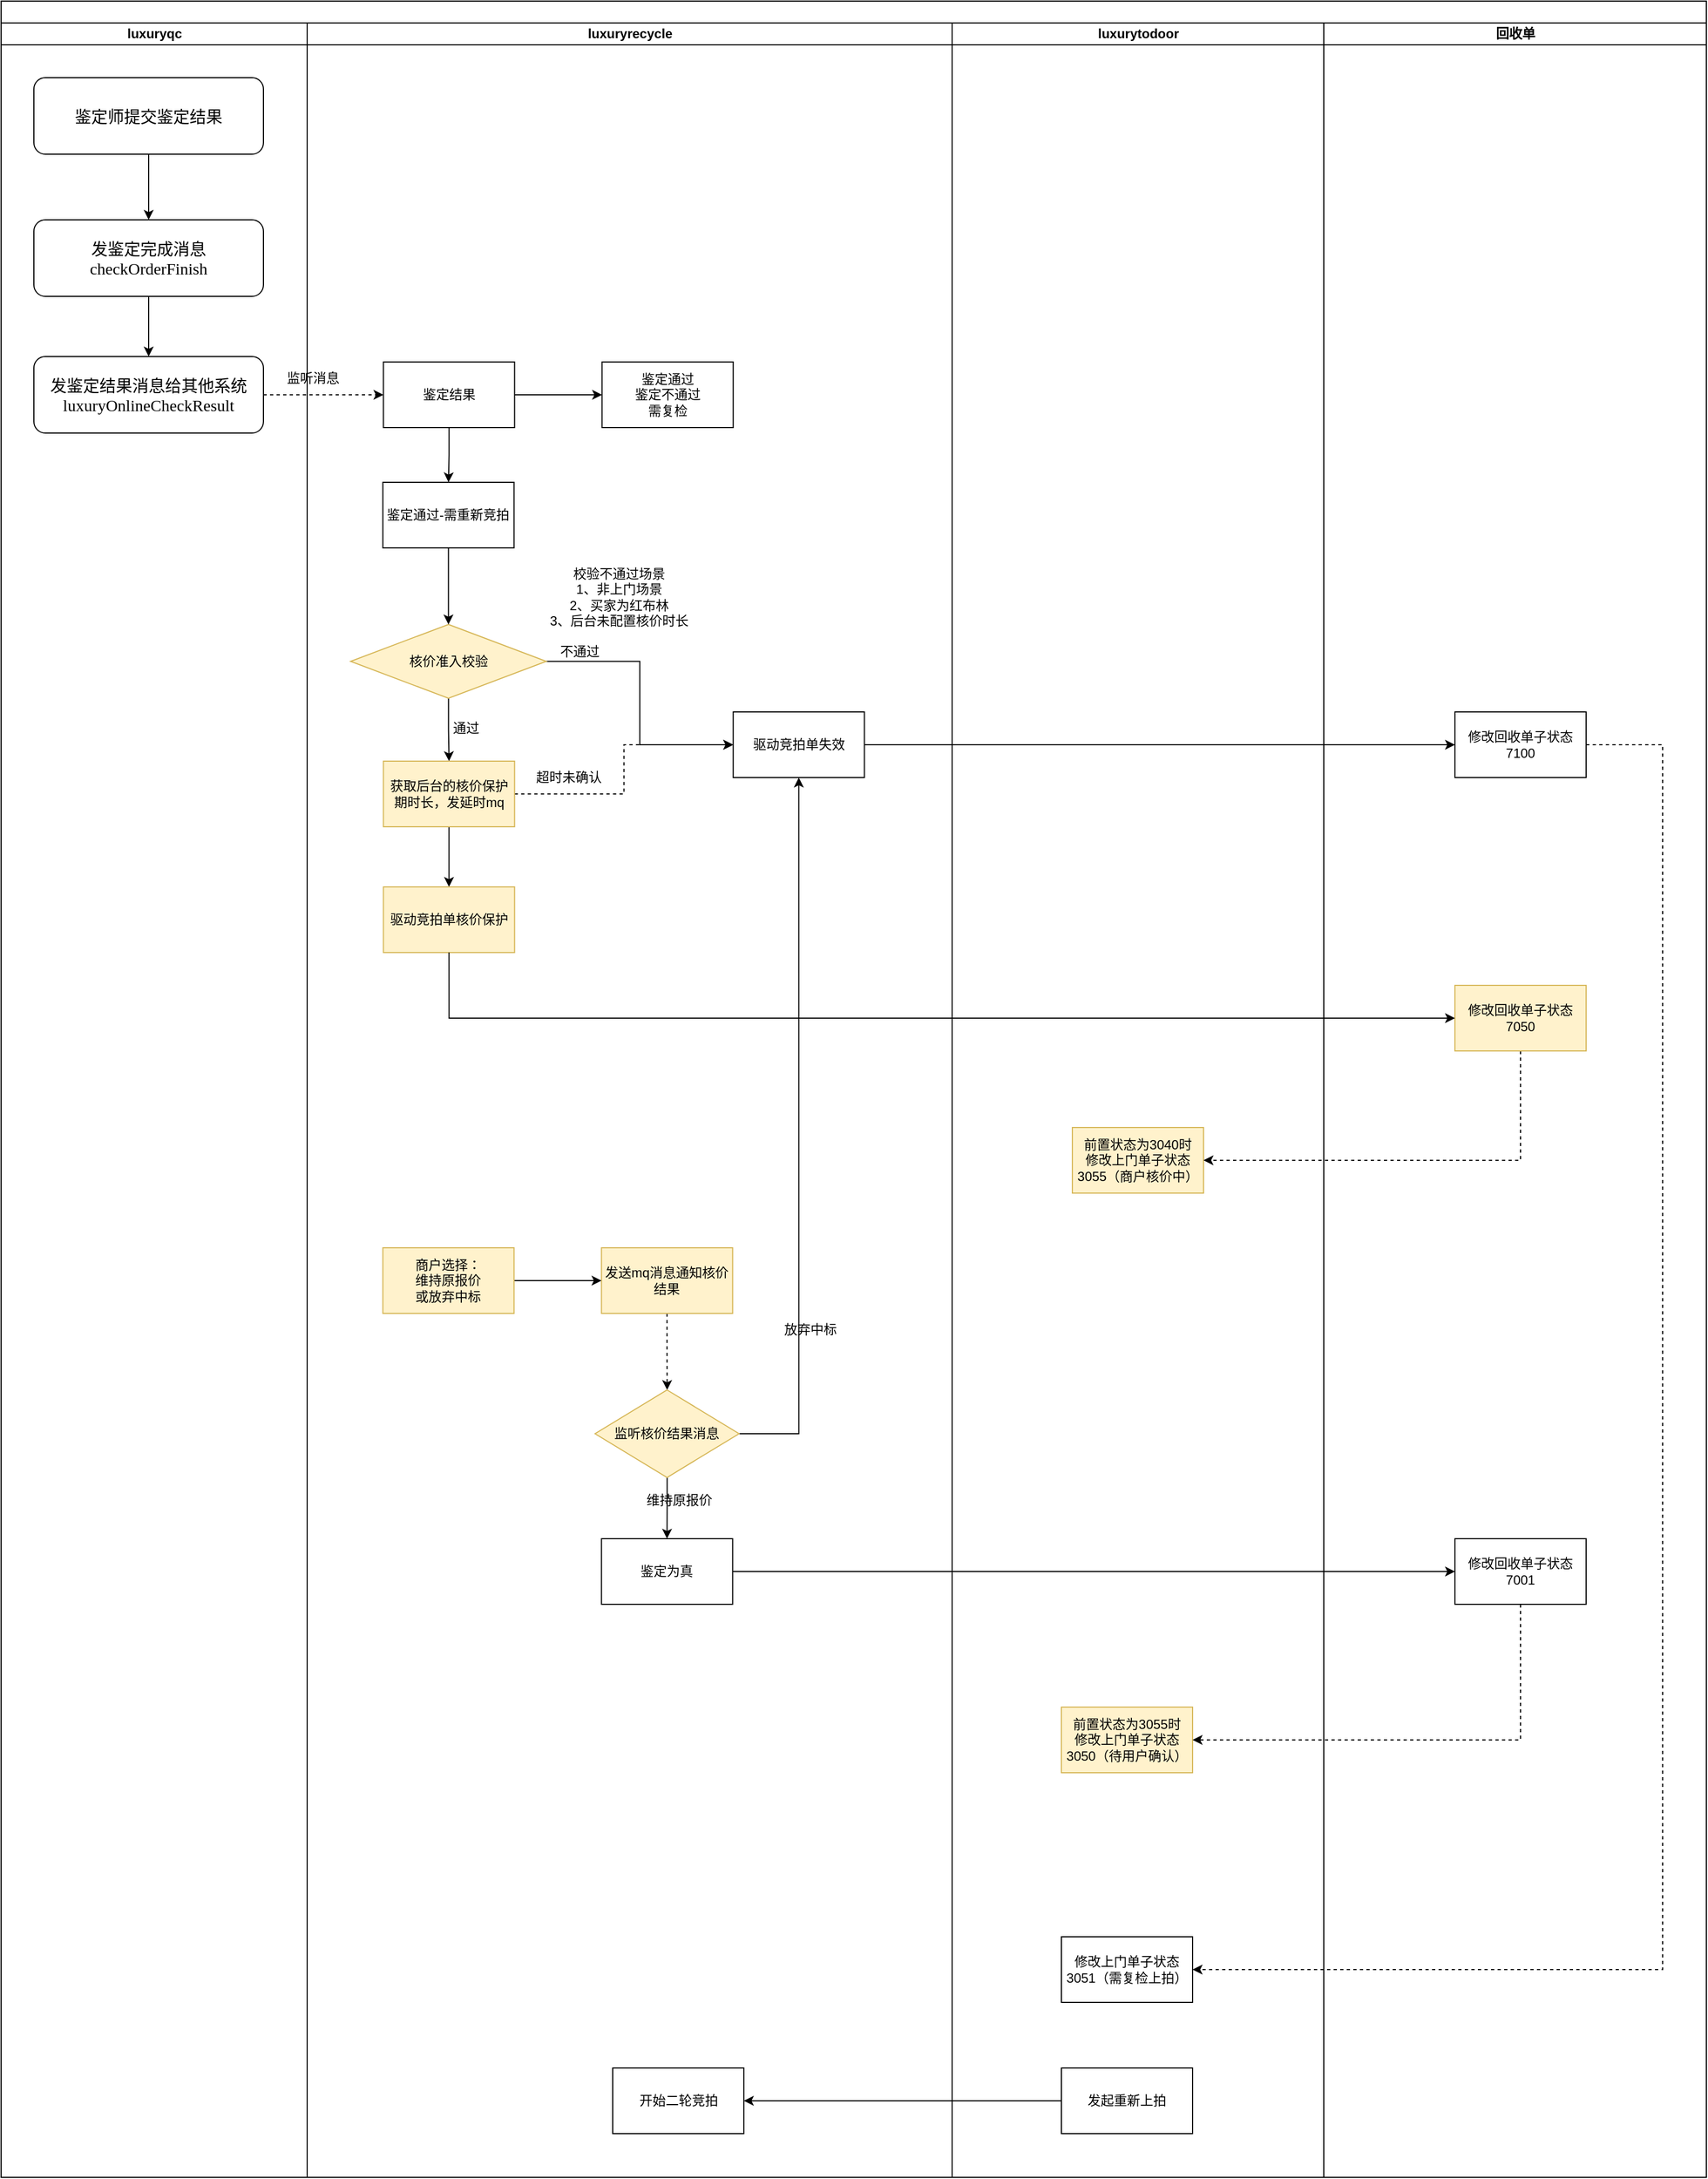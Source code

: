 <mxfile version="28.0.7">
  <diagram name="Page-1" id="74e2e168-ea6b-b213-b513-2b3c1d86103e">
    <mxGraphModel dx="2778" dy="901" grid="1" gridSize="10" guides="1" tooltips="1" connect="1" arrows="1" fold="1" page="1" pageScale="1" pageWidth="1100" pageHeight="850" background="none" math="0" shadow="0">
      <root>
        <mxCell id="0" />
        <mxCell id="1" parent="0" />
        <mxCell id="77e6c97f196da883-1" value="" style="swimlane;html=1;childLayout=stackLayout;startSize=20;rounded=0;shadow=0;labelBackgroundColor=none;strokeWidth=1;fontFamily=Verdana;fontSize=8;align=center;" parent="1" vertex="1">
          <mxGeometry x="-130" y="30" width="1560" height="1990" as="geometry">
            <mxRectangle x="70" y="40" width="50" height="40" as="alternateBounds" />
          </mxGeometry>
        </mxCell>
        <mxCell id="CgRAZQXpNbJPGQv4JTm6-5" value="luxuryqc" style="swimlane;html=1;startSize=20;" parent="77e6c97f196da883-1" vertex="1">
          <mxGeometry y="20" width="280" height="1970" as="geometry" />
        </mxCell>
        <mxCell id="CgRAZQXpNbJPGQv4JTm6-13" value="" style="edgeStyle=orthogonalEdgeStyle;rounded=0;orthogonalLoop=1;jettySize=auto;html=1;" parent="CgRAZQXpNbJPGQv4JTm6-5" source="CgRAZQXpNbJPGQv4JTm6-8" target="CgRAZQXpNbJPGQv4JTm6-12" edge="1">
          <mxGeometry relative="1" as="geometry" />
        </mxCell>
        <mxCell id="CgRAZQXpNbJPGQv4JTm6-8" value="&lt;font style=&quot;font-size: 15px;&quot; face=&quot;Comic Sans MS&quot;&gt;鉴定师提交鉴定结果&lt;/font&gt;" style="rounded=1;whiteSpace=wrap;html=1;shadow=0;labelBackgroundColor=none;strokeWidth=1;fontFamily=Verdana;fontSize=8;align=center;" parent="CgRAZQXpNbJPGQv4JTm6-5" vertex="1">
          <mxGeometry x="30" y="50" width="210" height="70" as="geometry" />
        </mxCell>
        <mxCell id="CgRAZQXpNbJPGQv4JTm6-15" value="" style="edgeStyle=orthogonalEdgeStyle;rounded=0;orthogonalLoop=1;jettySize=auto;html=1;" parent="CgRAZQXpNbJPGQv4JTm6-5" source="CgRAZQXpNbJPGQv4JTm6-12" target="CgRAZQXpNbJPGQv4JTm6-14" edge="1">
          <mxGeometry relative="1" as="geometry" />
        </mxCell>
        <mxCell id="CgRAZQXpNbJPGQv4JTm6-12" value="&lt;font face=&quot;Comic Sans MS&quot;&gt;&lt;span style=&quot;font-size: 15px;&quot;&gt;发鉴定完成消息&lt;/span&gt;&lt;br&gt;&lt;span style=&quot;font-size: 15px;&quot;&gt;checkOrderFinish&lt;/span&gt;&lt;/font&gt;" style="rounded=1;whiteSpace=wrap;html=1;shadow=0;labelBackgroundColor=none;strokeWidth=1;fontFamily=Verdana;fontSize=8;align=center;" parent="CgRAZQXpNbJPGQv4JTm6-5" vertex="1">
          <mxGeometry x="30" y="180" width="210" height="70" as="geometry" />
        </mxCell>
        <mxCell id="CgRAZQXpNbJPGQv4JTm6-14" value="&lt;font face=&quot;Comic Sans MS&quot;&gt;&lt;span style=&quot;font-size: 15px;&quot;&gt;发鉴定结果消息给其他系统&lt;/span&gt;&lt;br&gt;&lt;span style=&quot;font-size: 15px;&quot;&gt;luxuryOnlineCheckResult&lt;/span&gt;&lt;/font&gt;" style="rounded=1;whiteSpace=wrap;html=1;shadow=0;labelBackgroundColor=none;strokeWidth=1;fontFamily=Verdana;fontSize=8;align=center;" parent="CgRAZQXpNbJPGQv4JTm6-5" vertex="1">
          <mxGeometry x="30" y="305" width="210" height="70" as="geometry" />
        </mxCell>
        <mxCell id="CgRAZQXpNbJPGQv4JTm6-4" value="luxuryrecycle" style="swimlane;html=1;startSize=20;" parent="77e6c97f196da883-1" vertex="1">
          <mxGeometry x="280" y="20" width="590" height="1970" as="geometry" />
        </mxCell>
        <mxCell id="CgRAZQXpNbJPGQv4JTm6-19" value="监听消息" style="text;html=1;align=center;verticalAlign=middle;resizable=0;points=[];autosize=1;strokeColor=none;fillColor=none;" parent="CgRAZQXpNbJPGQv4JTm6-4" vertex="1">
          <mxGeometry x="-30" y="310" width="70" height="30" as="geometry" />
        </mxCell>
        <mxCell id="QjMtK4b4pwI7S80n8QTU-23" style="edgeStyle=orthogonalEdgeStyle;rounded=0;orthogonalLoop=1;jettySize=auto;html=1;entryX=0;entryY=0.5;entryDx=0;entryDy=0;dashed=1;exitX=1;exitY=0.5;exitDx=0;exitDy=0;" parent="CgRAZQXpNbJPGQv4JTm6-4" source="-saduOvqw4z9s9LTAYkn-3" target="QjMtK4b4pwI7S80n8QTU-16" edge="1">
          <mxGeometry relative="1" as="geometry" />
        </mxCell>
        <mxCell id="QjMtK4b4pwI7S80n8QTU-24" style="edgeStyle=orthogonalEdgeStyle;rounded=0;orthogonalLoop=1;jettySize=auto;html=1;entryX=0;entryY=0.5;entryDx=0;entryDy=0;" parent="CgRAZQXpNbJPGQv4JTm6-4" source="CgRAZQXpNbJPGQv4JTm6-45" target="QjMtK4b4pwI7S80n8QTU-16" edge="1">
          <mxGeometry relative="1" as="geometry" />
        </mxCell>
        <mxCell id="-saduOvqw4z9s9LTAYkn-4" value="" style="edgeStyle=orthogonalEdgeStyle;rounded=0;orthogonalLoop=1;jettySize=auto;html=1;" parent="CgRAZQXpNbJPGQv4JTm6-4" source="CgRAZQXpNbJPGQv4JTm6-45" target="-saduOvqw4z9s9LTAYkn-3" edge="1">
          <mxGeometry relative="1" as="geometry" />
        </mxCell>
        <mxCell id="CgRAZQXpNbJPGQv4JTm6-45" value="核价准入校验" style="rhombus;whiteSpace=wrap;html=1;fillColor=#fff2cc;strokeColor=#d6b656;" parent="CgRAZQXpNbJPGQv4JTm6-4" vertex="1">
          <mxGeometry x="39.75" y="550" width="179" height="67.5" as="geometry" />
        </mxCell>
        <mxCell id="CgRAZQXpNbJPGQv4JTm6-98" value="超时未确认" style="text;html=1;align=center;verticalAlign=middle;resizable=0;points=[];autosize=1;strokeColor=none;fillColor=none;" parent="CgRAZQXpNbJPGQv4JTm6-4" vertex="1">
          <mxGeometry x="198.75" y="675" width="80" height="30" as="geometry" />
        </mxCell>
        <mxCell id="QjMtK4b4pwI7S80n8QTU-6" value="" style="edgeStyle=orthogonalEdgeStyle;rounded=0;orthogonalLoop=1;jettySize=auto;html=1;" parent="CgRAZQXpNbJPGQv4JTm6-4" source="QjMtK4b4pwI7S80n8QTU-1" target="QjMtK4b4pwI7S80n8QTU-5" edge="1">
          <mxGeometry relative="1" as="geometry" />
        </mxCell>
        <mxCell id="QjMtK4b4pwI7S80n8QTU-8" value="" style="edgeStyle=orthogonalEdgeStyle;rounded=0;orthogonalLoop=1;jettySize=auto;html=1;" parent="CgRAZQXpNbJPGQv4JTm6-4" source="QjMtK4b4pwI7S80n8QTU-1" target="QjMtK4b4pwI7S80n8QTU-7" edge="1">
          <mxGeometry relative="1" as="geometry" />
        </mxCell>
        <mxCell id="QjMtK4b4pwI7S80n8QTU-1" value="鉴定结果" style="whiteSpace=wrap;html=1;" parent="CgRAZQXpNbJPGQv4JTm6-4" vertex="1">
          <mxGeometry x="69.75" y="310" width="120" height="60" as="geometry" />
        </mxCell>
        <mxCell id="QjMtK4b4pwI7S80n8QTU-5" value="鉴定通过&lt;br&gt;鉴定不通过&lt;br&gt;需复检" style="whiteSpace=wrap;html=1;" parent="CgRAZQXpNbJPGQv4JTm6-4" vertex="1">
          <mxGeometry x="269.75" y="310" width="120" height="60" as="geometry" />
        </mxCell>
        <mxCell id="QjMtK4b4pwI7S80n8QTU-12" value="" style="edgeStyle=orthogonalEdgeStyle;rounded=0;orthogonalLoop=1;jettySize=auto;html=1;" parent="CgRAZQXpNbJPGQv4JTm6-4" source="QjMtK4b4pwI7S80n8QTU-7" target="CgRAZQXpNbJPGQv4JTm6-45" edge="1">
          <mxGeometry relative="1" as="geometry" />
        </mxCell>
        <mxCell id="QjMtK4b4pwI7S80n8QTU-7" value="鉴定通过-需重新竞拍" style="whiteSpace=wrap;html=1;" parent="CgRAZQXpNbJPGQv4JTm6-4" vertex="1">
          <mxGeometry x="69.25" y="420" width="120" height="60" as="geometry" />
        </mxCell>
        <mxCell id="QjMtK4b4pwI7S80n8QTU-11" value="不通过" style="text;html=1;align=center;verticalAlign=middle;resizable=0;points=[];autosize=1;strokeColor=none;fillColor=none;" parent="CgRAZQXpNbJPGQv4JTm6-4" vertex="1">
          <mxGeometry x="218.75" y="560" width="60" height="30" as="geometry" />
        </mxCell>
        <mxCell id="QjMtK4b4pwI7S80n8QTU-16" value="驱动竞拍单失效" style="whiteSpace=wrap;html=1;" parent="CgRAZQXpNbJPGQv4JTm6-4" vertex="1">
          <mxGeometry x="389.75" y="630" width="120" height="60" as="geometry" />
        </mxCell>
        <mxCell id="QjMtK4b4pwI7S80n8QTU-36" style="edgeStyle=orthogonalEdgeStyle;rounded=0;orthogonalLoop=1;jettySize=auto;html=1;entryX=0.5;entryY=1;entryDx=0;entryDy=0;exitX=1;exitY=0.5;exitDx=0;exitDy=0;" parent="CgRAZQXpNbJPGQv4JTm6-4" source="QjMtK4b4pwI7S80n8QTU-34" target="QjMtK4b4pwI7S80n8QTU-16" edge="1">
          <mxGeometry relative="1" as="geometry" />
        </mxCell>
        <mxCell id="QjMtK4b4pwI7S80n8QTU-35" value="" style="edgeStyle=orthogonalEdgeStyle;rounded=0;orthogonalLoop=1;jettySize=auto;html=1;dashed=1;" parent="CgRAZQXpNbJPGQv4JTm6-4" source="QjMtK4b4pwI7S80n8QTU-25" target="QjMtK4b4pwI7S80n8QTU-34" edge="1">
          <mxGeometry relative="1" as="geometry" />
        </mxCell>
        <mxCell id="QjMtK4b4pwI7S80n8QTU-25" value="发送mq消息通知核价结果" style="whiteSpace=wrap;html=1;fillColor=#fff2cc;strokeColor=#d6b656;" parent="CgRAZQXpNbJPGQv4JTm6-4" vertex="1">
          <mxGeometry x="269.24" y="1120" width="120" height="60" as="geometry" />
        </mxCell>
        <mxCell id="-saduOvqw4z9s9LTAYkn-2" value="" style="edgeStyle=orthogonalEdgeStyle;rounded=0;orthogonalLoop=1;jettySize=auto;html=1;" parent="CgRAZQXpNbJPGQv4JTm6-4" source="QjMtK4b4pwI7S80n8QTU-34" target="-saduOvqw4z9s9LTAYkn-1" edge="1">
          <mxGeometry relative="1" as="geometry" />
        </mxCell>
        <mxCell id="QjMtK4b4pwI7S80n8QTU-34" value="&lt;span style=&quot;text-wrap-mode: nowrap;&quot;&gt;监听核价结果消息&lt;/span&gt;" style="rhombus;whiteSpace=wrap;html=1;fillColor=#fff2cc;strokeColor=#d6b656;" parent="CgRAZQXpNbJPGQv4JTm6-4" vertex="1">
          <mxGeometry x="263.37" y="1250" width="131.75" height="80" as="geometry" />
        </mxCell>
        <mxCell id="QjMtK4b4pwI7S80n8QTU-39" style="edgeStyle=orthogonalEdgeStyle;rounded=0;orthogonalLoop=1;jettySize=auto;html=1;entryX=0;entryY=0.5;entryDx=0;entryDy=0;" parent="CgRAZQXpNbJPGQv4JTm6-4" source="QjMtK4b4pwI7S80n8QTU-38" target="QjMtK4b4pwI7S80n8QTU-25" edge="1">
          <mxGeometry relative="1" as="geometry" />
        </mxCell>
        <mxCell id="QjMtK4b4pwI7S80n8QTU-38" value="商户选择：&lt;br&gt;维持原报价&lt;div&gt;或&lt;span style=&quot;background-color: transparent; color: light-dark(rgb(0, 0, 0), rgb(255, 255, 255));&quot;&gt;放弃中标&lt;/span&gt;&lt;/div&gt;" style="whiteSpace=wrap;html=1;fillColor=#fff2cc;strokeColor=#d6b656;" parent="CgRAZQXpNbJPGQv4JTm6-4" vertex="1">
          <mxGeometry x="69.25" y="1120" width="120" height="60" as="geometry" />
        </mxCell>
        <mxCell id="QjMtK4b4pwI7S80n8QTU-42" value="维持原报价" style="text;html=1;align=center;verticalAlign=middle;resizable=0;points=[];autosize=1;strokeColor=none;fillColor=none;" parent="CgRAZQXpNbJPGQv4JTm6-4" vertex="1">
          <mxGeometry x="299.5" y="1336" width="80" height="30" as="geometry" />
        </mxCell>
        <mxCell id="-saduOvqw4z9s9LTAYkn-1" value="鉴定为真" style="whiteSpace=wrap;html=1;" parent="CgRAZQXpNbJPGQv4JTm6-4" vertex="1">
          <mxGeometry x="269.245" y="1386" width="120" height="60" as="geometry" />
        </mxCell>
        <mxCell id="QjMtK4b4pwI7S80n8QTU-37" value="放弃中标" style="text;html=1;align=center;verticalAlign=middle;resizable=0;points=[];autosize=1;strokeColor=none;fillColor=none;" parent="CgRAZQXpNbJPGQv4JTm6-4" vertex="1">
          <mxGeometry x="425" y="1180" width="70" height="30" as="geometry" />
        </mxCell>
        <mxCell id="-saduOvqw4z9s9LTAYkn-21" value="" style="edgeStyle=orthogonalEdgeStyle;rounded=0;orthogonalLoop=1;jettySize=auto;html=1;" parent="CgRAZQXpNbJPGQv4JTm6-4" source="-saduOvqw4z9s9LTAYkn-3" target="-saduOvqw4z9s9LTAYkn-20" edge="1">
          <mxGeometry relative="1" as="geometry" />
        </mxCell>
        <mxCell id="-saduOvqw4z9s9LTAYkn-3" value="获取后台的核价保护期时长，发延时mq" style="whiteSpace=wrap;html=1;fillColor=#fff2cc;strokeColor=#d6b656;" parent="CgRAZQXpNbJPGQv4JTm6-4" vertex="1">
          <mxGeometry x="69.75" y="675" width="120" height="60" as="geometry" />
        </mxCell>
        <mxCell id="CgRAZQXpNbJPGQv4JTm6-43" value="开始二轮竞拍" style="whiteSpace=wrap;html=1;" parent="CgRAZQXpNbJPGQv4JTm6-4" vertex="1">
          <mxGeometry x="279.5" y="1870" width="120" height="60" as="geometry" />
        </mxCell>
        <mxCell id="-saduOvqw4z9s9LTAYkn-5" value="通过" style="text;html=1;align=center;verticalAlign=middle;resizable=0;points=[];autosize=1;strokeColor=none;fillColor=none;" parent="CgRAZQXpNbJPGQv4JTm6-4" vertex="1">
          <mxGeometry x="120" y="630" width="50" height="30" as="geometry" />
        </mxCell>
        <mxCell id="-saduOvqw4z9s9LTAYkn-20" value="驱动竞拍单核价保护" style="whiteSpace=wrap;html=1;fillColor=#fff2cc;strokeColor=#d6b656;" parent="CgRAZQXpNbJPGQv4JTm6-4" vertex="1">
          <mxGeometry x="69.75" y="790" width="120" height="60" as="geometry" />
        </mxCell>
        <mxCell id="qKH2_BOYYmLdANCKaPFQ-1" value="校验不通过场景&lt;br&gt;1、非上门场景&lt;br&gt;2、买家为红布林&lt;br&gt;3、后台未配置核价时长" style="text;html=1;align=center;verticalAlign=middle;resizable=0;points=[];autosize=1;strokeColor=none;fillColor=none;" vertex="1" parent="CgRAZQXpNbJPGQv4JTm6-4">
          <mxGeometry x="210" y="490" width="150" height="70" as="geometry" />
        </mxCell>
        <mxCell id="77e6c97f196da883-2" value="luxurytodoor" style="swimlane;html=1;startSize=20;" parent="77e6c97f196da883-1" vertex="1">
          <mxGeometry x="870" y="20" width="340" height="1970" as="geometry" />
        </mxCell>
        <mxCell id="-saduOvqw4z9s9LTAYkn-10" value="&lt;div&gt;前置状态为3055时&lt;/div&gt;修改上门单子状态&lt;br&gt;3050（待用户确认）" style="whiteSpace=wrap;html=1;fillColor=#fff2cc;strokeColor=#d6b656;" parent="77e6c97f196da883-2" vertex="1">
          <mxGeometry x="100" y="1540" width="120" height="60" as="geometry" />
        </mxCell>
        <mxCell id="-saduOvqw4z9s9LTAYkn-12" value="修改上门单子状态&lt;br&gt;3051（需复检上拍）" style="whiteSpace=wrap;html=1;" parent="77e6c97f196da883-2" vertex="1">
          <mxGeometry x="100" y="1750" width="120" height="60" as="geometry" />
        </mxCell>
        <mxCell id="-saduOvqw4z9s9LTAYkn-14" value="前置状态为3040时&lt;br&gt;修改上门单子状态&lt;br&gt;3055（商户核价中）" style="whiteSpace=wrap;html=1;fillColor=#fff2cc;strokeColor=#d6b656;" parent="77e6c97f196da883-2" vertex="1">
          <mxGeometry x="110" y="1010" width="120" height="60" as="geometry" />
        </mxCell>
        <mxCell id="CgRAZQXpNbJPGQv4JTm6-38" value="发起重新上拍" style="whiteSpace=wrap;html=1;" parent="77e6c97f196da883-2" vertex="1">
          <mxGeometry x="100.0" y="1870" width="120" height="60" as="geometry" />
        </mxCell>
        <mxCell id="77e6c97f196da883-33" style="edgeStyle=orthogonalEdgeStyle;rounded=1;html=1;labelBackgroundColor=none;startArrow=none;startFill=0;startSize=5;endArrow=classicThin;endFill=1;endSize=5;jettySize=auto;orthogonalLoop=1;strokeWidth=1;fontFamily=Verdana;fontSize=8" parent="77e6c97f196da883-1" edge="1">
          <mxGeometry relative="1" as="geometry" />
        </mxCell>
        <mxCell id="77e6c97f196da883-39" style="edgeStyle=orthogonalEdgeStyle;rounded=1;html=1;labelBackgroundColor=none;startArrow=none;startFill=0;startSize=5;endArrow=classicThin;endFill=1;endSize=5;jettySize=auto;orthogonalLoop=1;strokeWidth=1;fontFamily=Verdana;fontSize=8" parent="77e6c97f196da883-1" edge="1">
          <mxGeometry relative="1" as="geometry" />
        </mxCell>
        <mxCell id="77e6c97f196da883-40" style="edgeStyle=orthogonalEdgeStyle;rounded=1;html=1;labelBackgroundColor=none;startArrow=none;startFill=0;startSize=5;endArrow=classicThin;endFill=1;endSize=5;jettySize=auto;orthogonalLoop=1;strokeWidth=1;fontFamily=Verdana;fontSize=8" parent="77e6c97f196da883-1" edge="1">
          <mxGeometry relative="1" as="geometry">
            <mxPoint x="830" y="690" as="targetPoint" />
          </mxGeometry>
        </mxCell>
        <mxCell id="107ba76e4e335f99-1" style="edgeStyle=orthogonalEdgeStyle;rounded=1;html=1;labelBackgroundColor=none;startArrow=none;startFill=0;startSize=5;endArrow=classicThin;endFill=1;endSize=5;jettySize=auto;orthogonalLoop=1;strokeWidth=1;fontFamily=Verdana;fontSize=8" parent="77e6c97f196da883-1" edge="1">
          <mxGeometry relative="1" as="geometry" />
        </mxCell>
        <mxCell id="107ba76e4e335f99-2" style="edgeStyle=orthogonalEdgeStyle;rounded=1;html=1;labelBackgroundColor=none;startArrow=none;startFill=0;startSize=5;endArrow=classicThin;endFill=1;endSize=5;jettySize=auto;orthogonalLoop=1;strokeWidth=1;fontFamily=Verdana;fontSize=8" parent="77e6c97f196da883-1" edge="1">
          <mxGeometry relative="1" as="geometry">
            <Array as="points">
              <mxPoint x="660" y="610" />
              <mxPoint x="660" y="550" />
              <mxPoint x="400" y="550" />
            </Array>
          </mxGeometry>
        </mxCell>
        <mxCell id="107ba76e4e335f99-3" style="edgeStyle=orthogonalEdgeStyle;rounded=1;html=1;labelBackgroundColor=none;startArrow=none;startFill=0;startSize=5;endArrow=classicThin;endFill=1;endSize=5;jettySize=auto;orthogonalLoop=1;strokeColor=#000000;strokeWidth=1;fontFamily=Verdana;fontSize=8;fontColor=#000000;" parent="77e6c97f196da883-1" edge="1">
          <mxGeometry relative="1" as="geometry" />
        </mxCell>
        <mxCell id="107ba76e4e335f99-6" style="edgeStyle=orthogonalEdgeStyle;rounded=1;html=1;labelBackgroundColor=none;startArrow=none;startFill=0;startSize=5;endArrow=classicThin;endFill=1;endSize=5;jettySize=auto;orthogonalLoop=1;strokeWidth=1;fontFamily=Verdana;fontSize=8" parent="77e6c97f196da883-1" edge="1">
          <mxGeometry relative="1" as="geometry" />
        </mxCell>
        <mxCell id="QjMtK4b4pwI7S80n8QTU-2" style="edgeStyle=orthogonalEdgeStyle;rounded=0;orthogonalLoop=1;jettySize=auto;html=1;exitX=1;exitY=0.5;exitDx=0;exitDy=0;entryX=0;entryY=0.5;entryDx=0;entryDy=0;dashed=1;" parent="77e6c97f196da883-1" source="CgRAZQXpNbJPGQv4JTm6-14" target="QjMtK4b4pwI7S80n8QTU-1" edge="1">
          <mxGeometry relative="1" as="geometry" />
        </mxCell>
        <mxCell id="QjMtK4b4pwI7S80n8QTU-22" style="edgeStyle=orthogonalEdgeStyle;rounded=0;orthogonalLoop=1;jettySize=auto;html=1;entryX=0;entryY=0.5;entryDx=0;entryDy=0;" parent="77e6c97f196da883-1" source="QjMtK4b4pwI7S80n8QTU-16" target="QjMtK4b4pwI7S80n8QTU-9" edge="1">
          <mxGeometry relative="1" as="geometry" />
        </mxCell>
        <mxCell id="-saduOvqw4z9s9LTAYkn-8" style="edgeStyle=orthogonalEdgeStyle;rounded=0;orthogonalLoop=1;jettySize=auto;html=1;entryX=0;entryY=0.5;entryDx=0;entryDy=0;" parent="77e6c97f196da883-1" source="-saduOvqw4z9s9LTAYkn-1" target="-saduOvqw4z9s9LTAYkn-7" edge="1">
          <mxGeometry relative="1" as="geometry" />
        </mxCell>
        <mxCell id="-saduOvqw4z9s9LTAYkn-11" value="" style="edgeStyle=orthogonalEdgeStyle;rounded=0;orthogonalLoop=1;jettySize=auto;html=1;entryX=1;entryY=0.5;entryDx=0;entryDy=0;exitX=0.5;exitY=1;exitDx=0;exitDy=0;dashed=1;" parent="77e6c97f196da883-1" source="-saduOvqw4z9s9LTAYkn-7" target="-saduOvqw4z9s9LTAYkn-10" edge="1">
          <mxGeometry relative="1" as="geometry" />
        </mxCell>
        <mxCell id="-saduOvqw4z9s9LTAYkn-13" value="" style="edgeStyle=orthogonalEdgeStyle;rounded=0;orthogonalLoop=1;jettySize=auto;html=1;entryX=1;entryY=0.5;entryDx=0;entryDy=0;exitX=1;exitY=0.5;exitDx=0;exitDy=0;dashed=1;" parent="77e6c97f196da883-1" source="QjMtK4b4pwI7S80n8QTU-9" target="-saduOvqw4z9s9LTAYkn-12" edge="1">
          <mxGeometry relative="1" as="geometry">
            <Array as="points">
              <mxPoint x="1520" y="680" />
              <mxPoint x="1520" y="1800" />
            </Array>
          </mxGeometry>
        </mxCell>
        <mxCell id="-saduOvqw4z9s9LTAYkn-15" value="" style="edgeStyle=orthogonalEdgeStyle;rounded=0;orthogonalLoop=1;jettySize=auto;html=1;entryX=1;entryY=0.5;entryDx=0;entryDy=0;exitX=0.5;exitY=1;exitDx=0;exitDy=0;dashed=1;" parent="77e6c97f196da883-1" source="CgRAZQXpNbJPGQv4JTm6-23" target="-saduOvqw4z9s9LTAYkn-14" edge="1">
          <mxGeometry relative="1" as="geometry" />
        </mxCell>
        <mxCell id="-saduOvqw4z9s9LTAYkn-9" value="回收单" style="swimlane;html=1;startSize=20;" parent="77e6c97f196da883-1" vertex="1">
          <mxGeometry x="1210" y="20" width="350" height="1970" as="geometry" />
        </mxCell>
        <mxCell id="QjMtK4b4pwI7S80n8QTU-9" value="修改回收单子状态&lt;br&gt;7100" style="whiteSpace=wrap;html=1;" parent="-saduOvqw4z9s9LTAYkn-9" vertex="1">
          <mxGeometry x="120" y="630" width="120" height="60" as="geometry" />
        </mxCell>
        <mxCell id="-saduOvqw4z9s9LTAYkn-7" value="修改回收单子状态&lt;br&gt;7001" style="whiteSpace=wrap;html=1;" parent="-saduOvqw4z9s9LTAYkn-9" vertex="1">
          <mxGeometry x="120" y="1386" width="120" height="60" as="geometry" />
        </mxCell>
        <mxCell id="CgRAZQXpNbJPGQv4JTm6-23" value="修改回收单子状态&lt;br&gt;7050" style="whiteSpace=wrap;html=1;fillColor=#fff2cc;strokeColor=#d6b656;" parent="-saduOvqw4z9s9LTAYkn-9" vertex="1">
          <mxGeometry x="120" y="880" width="120" height="60" as="geometry" />
        </mxCell>
        <mxCell id="CgRAZQXpNbJPGQv4JTm6-44" style="edgeStyle=orthogonalEdgeStyle;rounded=0;orthogonalLoop=1;jettySize=auto;html=1;" parent="77e6c97f196da883-1" source="CgRAZQXpNbJPGQv4JTm6-38" target="CgRAZQXpNbJPGQv4JTm6-43" edge="1">
          <mxGeometry relative="1" as="geometry" />
        </mxCell>
        <mxCell id="-saduOvqw4z9s9LTAYkn-22" style="edgeStyle=orthogonalEdgeStyle;rounded=0;orthogonalLoop=1;jettySize=auto;html=1;exitX=0.5;exitY=1;exitDx=0;exitDy=0;entryX=0;entryY=0.5;entryDx=0;entryDy=0;" parent="77e6c97f196da883-1" source="-saduOvqw4z9s9LTAYkn-20" target="CgRAZQXpNbJPGQv4JTm6-23" edge="1">
          <mxGeometry relative="1" as="geometry" />
        </mxCell>
      </root>
    </mxGraphModel>
  </diagram>
</mxfile>
